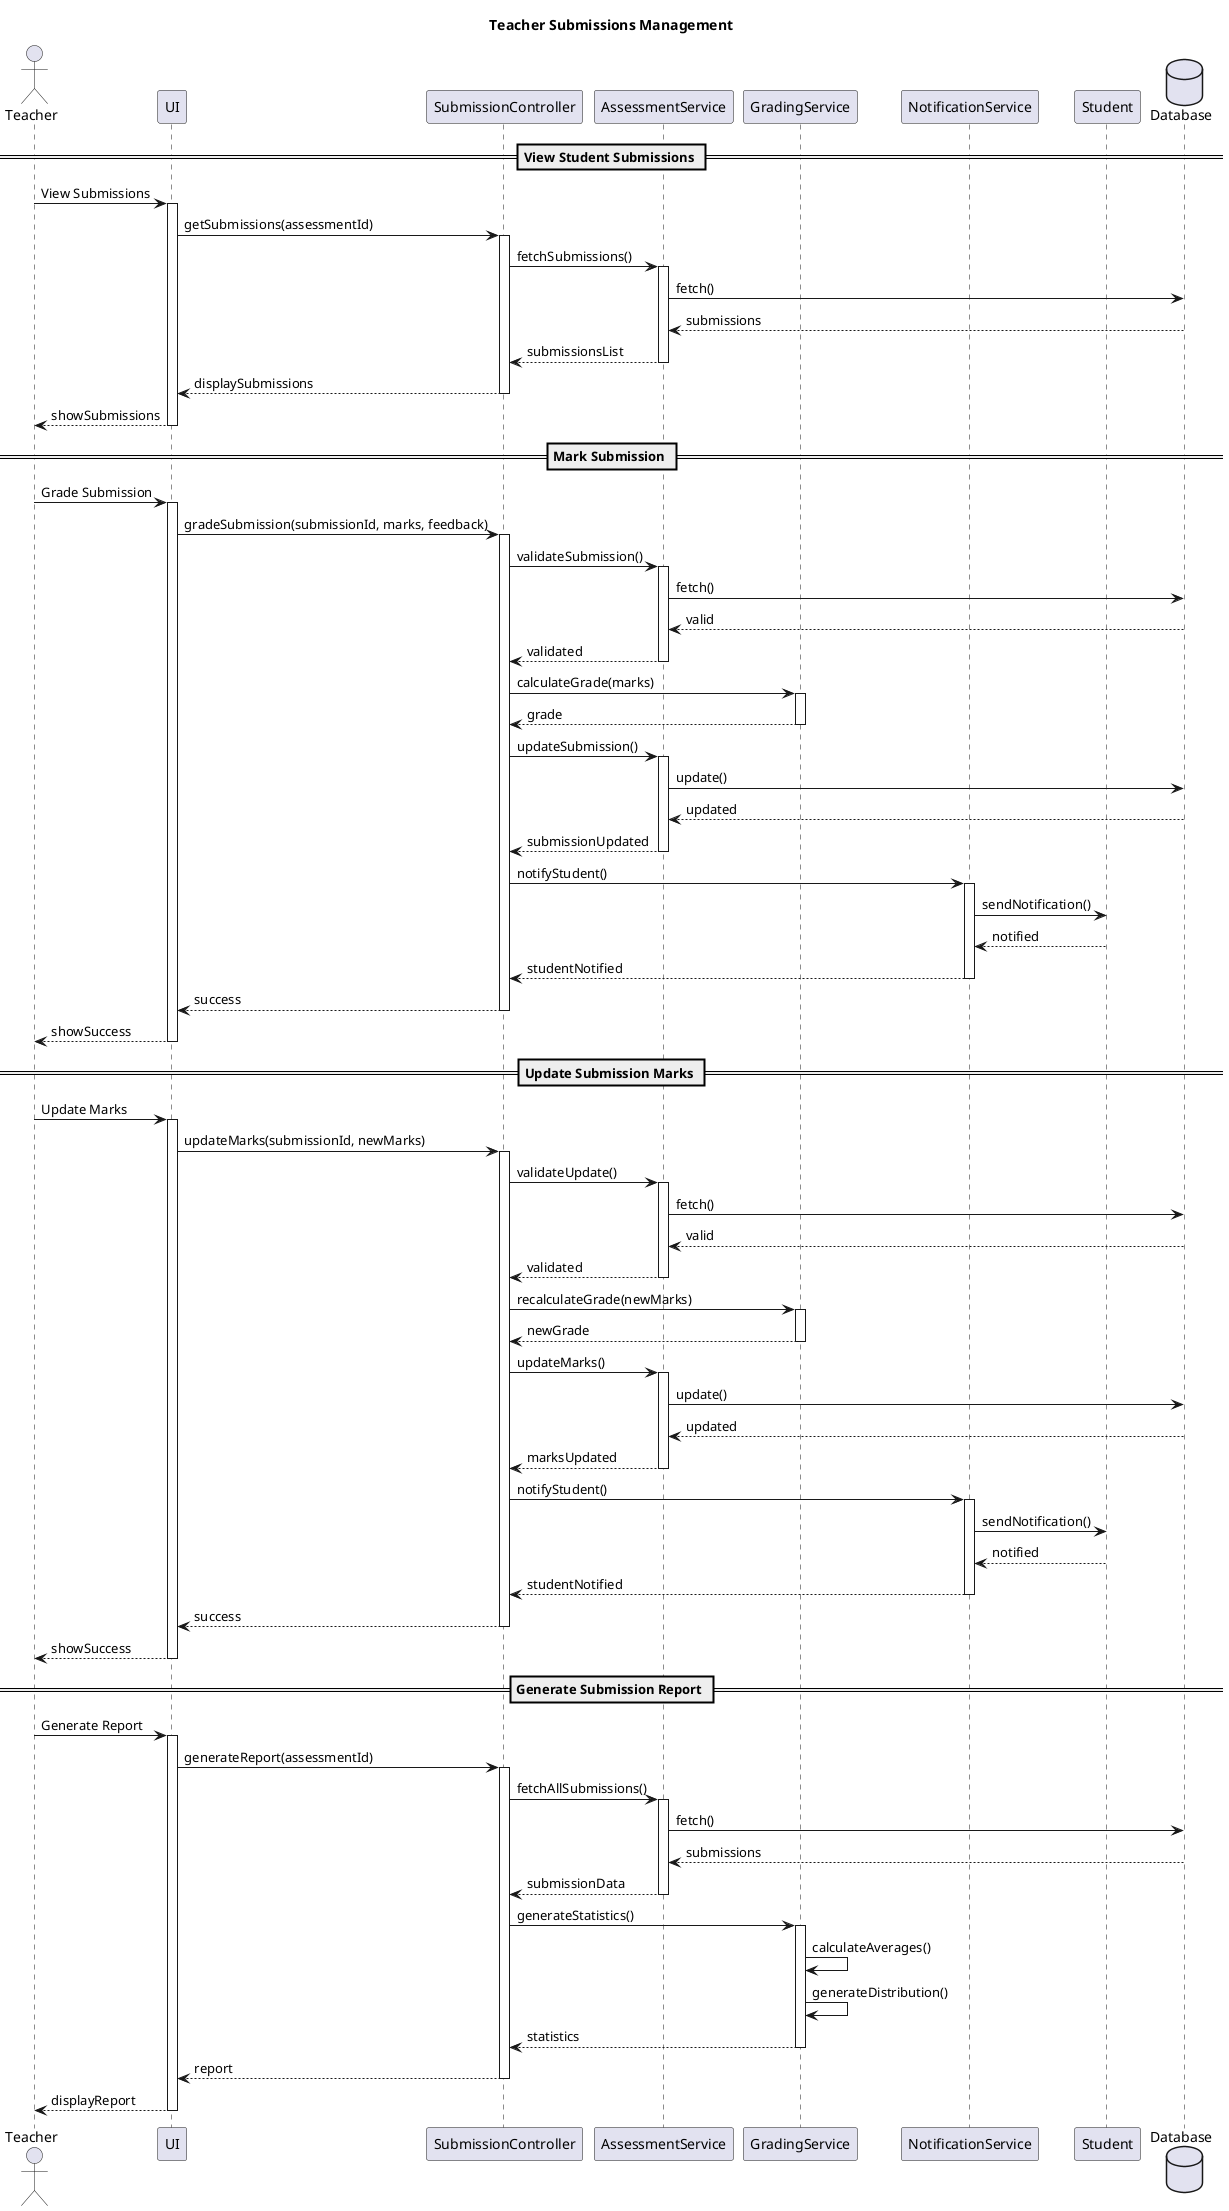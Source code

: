 @startuml Teacher Submissions Management
title Teacher Submissions Management

actor "Teacher" as T
participant "UI" as UI
participant "SubmissionController" as SC
participant "AssessmentService" as AS
participant "GradingService" as GS
participant "NotificationService" as NS
participant "Student" as S
database "Database" as DB

== View Student Submissions ==
T -> UI: View Submissions
activate UI
UI -> SC: getSubmissions(assessmentId)
activate SC

SC -> AS: fetchSubmissions()
activate AS
AS -> DB: fetch()
DB --> AS: submissions
AS --> SC: submissionsList
deactivate AS

SC --> UI: displaySubmissions
deactivate SC
UI --> T: showSubmissions
deactivate UI

== Mark Submission ==
T -> UI: Grade Submission
activate UI
UI -> SC: gradeSubmission(submissionId, marks, feedback)
activate SC

SC -> AS: validateSubmission()
activate AS
AS -> DB: fetch()
DB --> AS: valid
AS --> SC: validated
deactivate AS

SC -> GS: calculateGrade(marks)
activate GS
GS --> SC: grade
deactivate GS

SC -> AS: updateSubmission()
activate AS
AS -> DB: update()
DB --> AS: updated
AS --> SC: submissionUpdated
deactivate AS

SC -> NS: notifyStudent()
activate NS
NS -> S: sendNotification()
S --> NS: notified
NS --> SC: studentNotified
deactivate NS

SC --> UI: success
deactivate SC
UI --> T: showSuccess
deactivate UI

== Update Submission Marks ==
T -> UI: Update Marks
activate UI
UI -> SC: updateMarks(submissionId, newMarks)
activate SC

SC -> AS: validateUpdate()
activate AS
AS -> DB: fetch()
DB --> AS: valid
AS --> SC: validated
deactivate AS

SC -> GS: recalculateGrade(newMarks)
activate GS
GS --> SC: newGrade
deactivate GS

SC -> AS: updateMarks()
activate AS
AS -> DB: update()
DB --> AS: updated
AS --> SC: marksUpdated
deactivate AS

SC -> NS: notifyStudent()
activate NS
NS -> S: sendNotification()
S --> NS: notified
NS --> SC: studentNotified
deactivate NS

SC --> UI: success
deactivate SC
UI --> T: showSuccess
deactivate UI

== Generate Submission Report ==
T -> UI: Generate Report
activate UI
UI -> SC: generateReport(assessmentId)
activate SC

SC -> AS: fetchAllSubmissions()
activate AS
AS -> DB: fetch()
DB --> AS: submissions
AS --> SC: submissionData
deactivate AS

SC -> GS: generateStatistics()
activate GS
GS -> GS: calculateAverages()
GS -> GS: generateDistribution()
GS --> SC: statistics
deactivate GS

SC --> UI: report
deactivate SC
UI --> T: displayReport
deactivate UI

@enduml